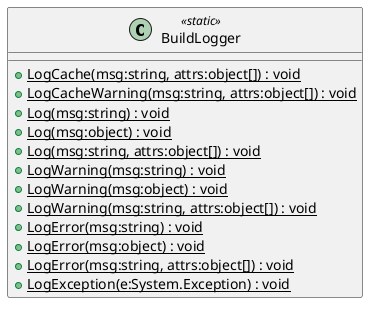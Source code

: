 @startuml
class BuildLogger <<static>> {
    + {static} LogCache(msg:string, attrs:object[]) : void
    + {static} LogCacheWarning(msg:string, attrs:object[]) : void
    + {static} Log(msg:string) : void
    + {static} Log(msg:object) : void
    + {static} Log(msg:string, attrs:object[]) : void
    + {static} LogWarning(msg:string) : void
    + {static} LogWarning(msg:object) : void
    + {static} LogWarning(msg:string, attrs:object[]) : void
    + {static} LogError(msg:string) : void
    + {static} LogError(msg:object) : void
    + {static} LogError(msg:string, attrs:object[]) : void
    + {static} LogException(e:System.Exception) : void
}
@enduml
